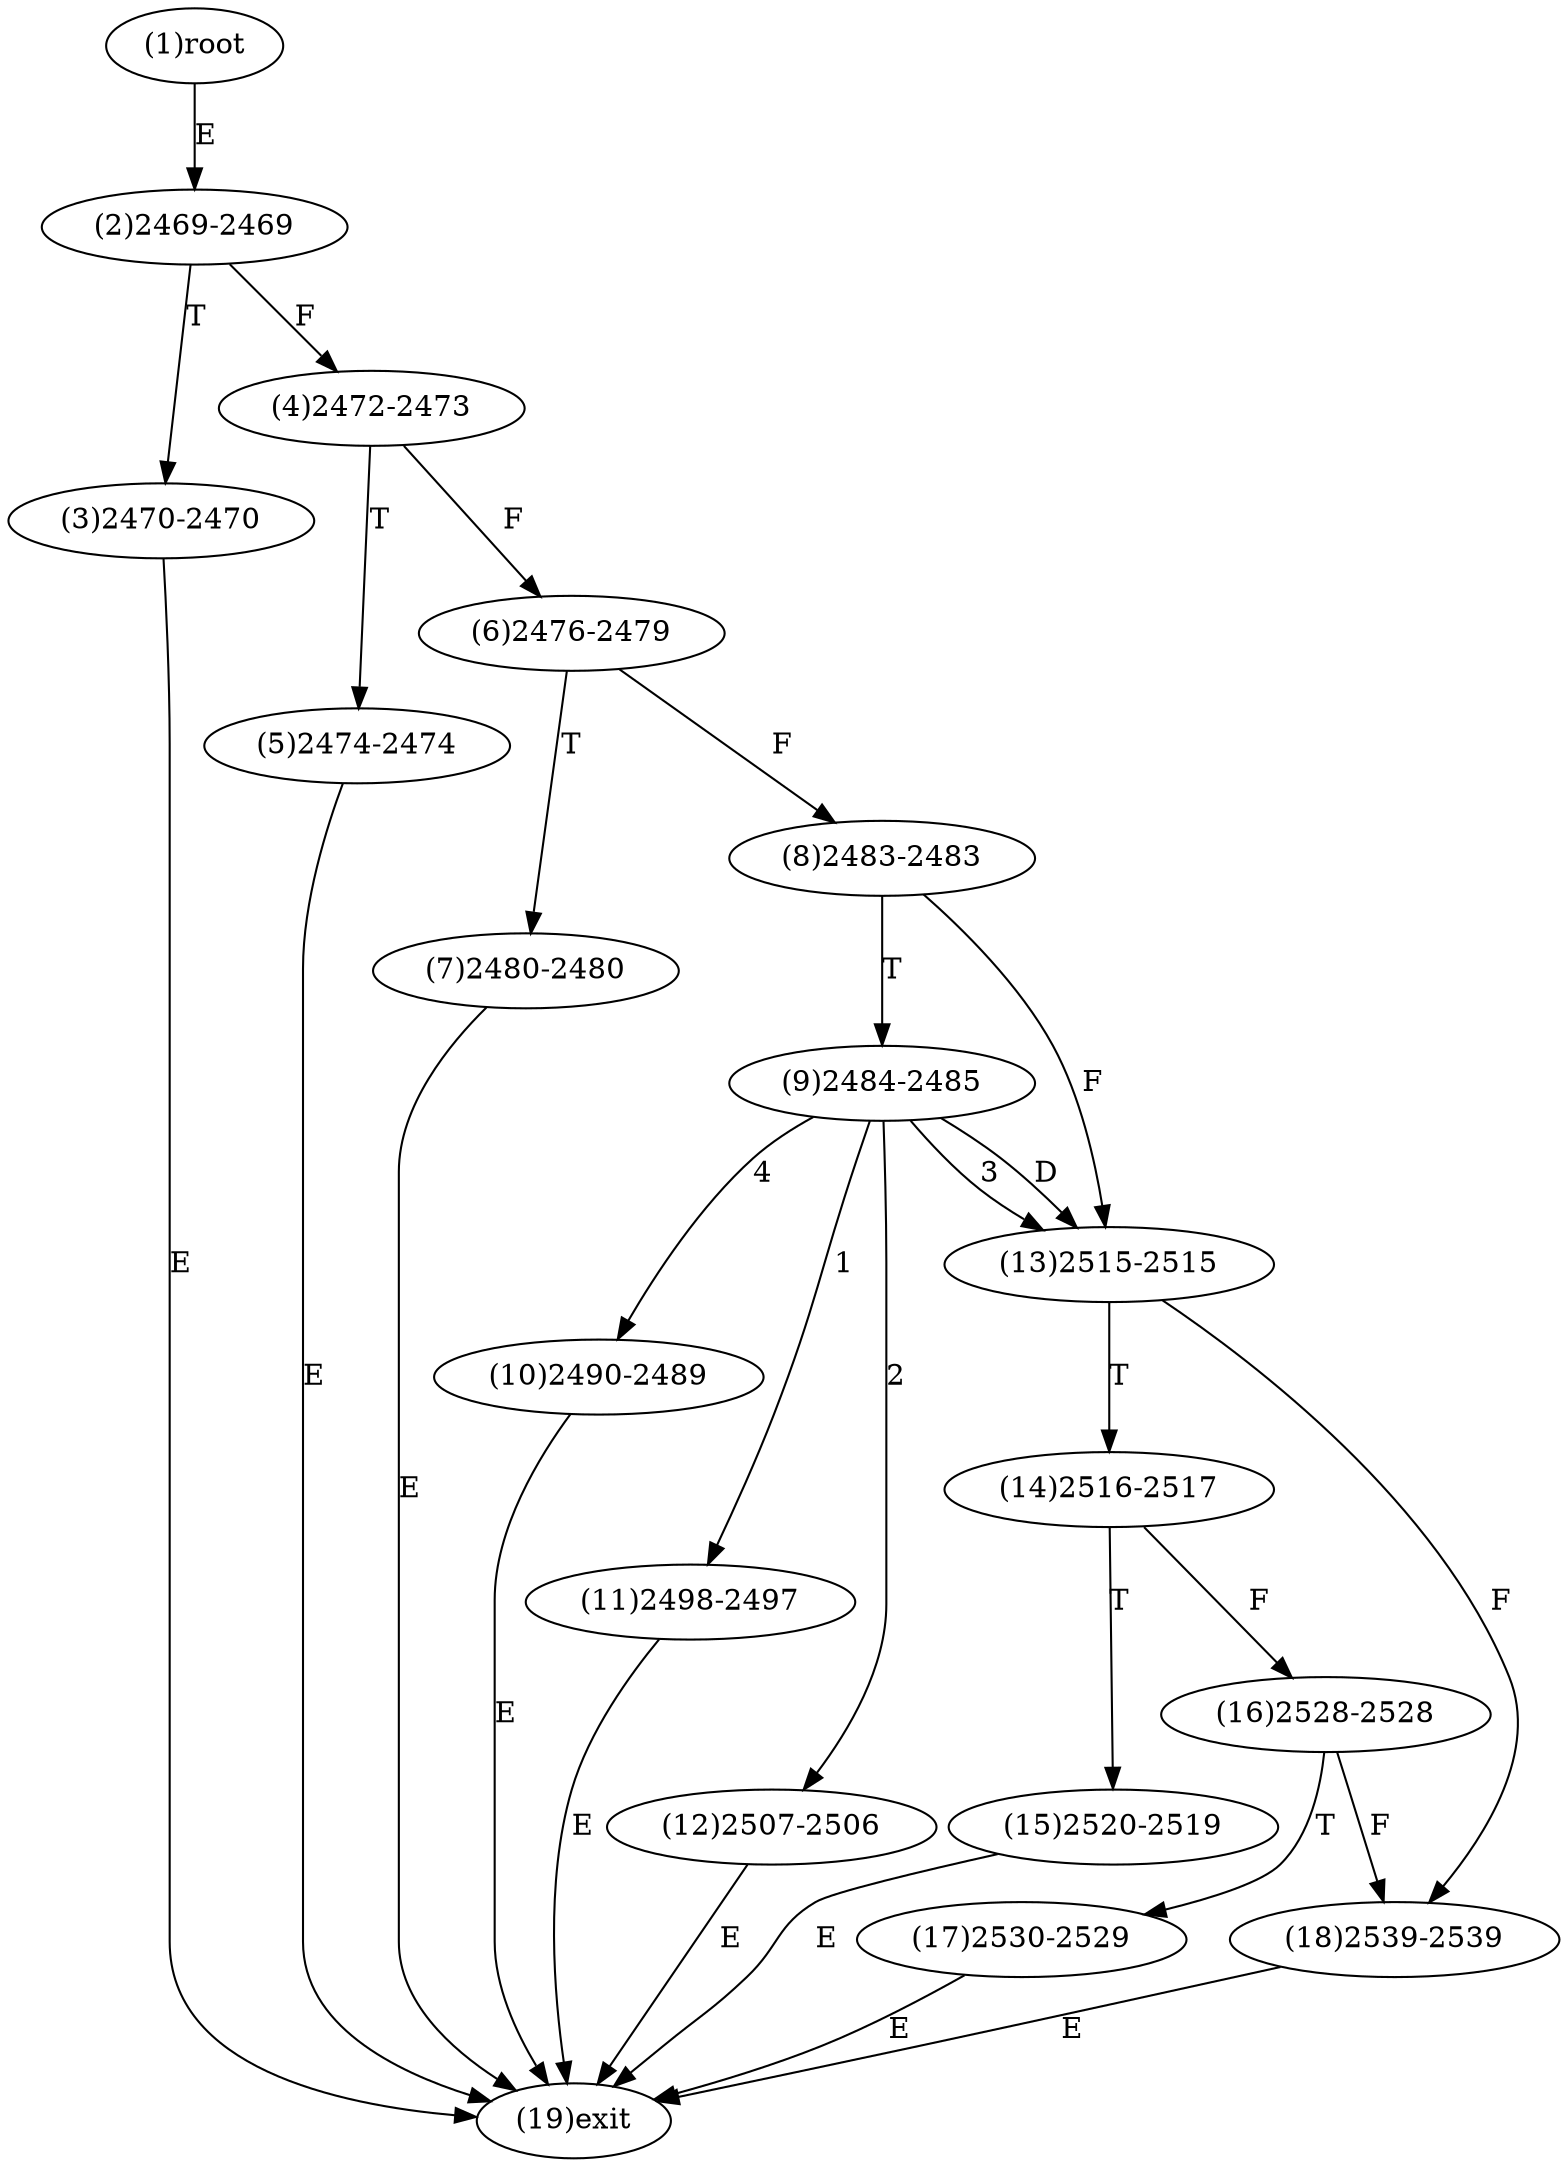 digraph "" { 
1[ label="(1)root"];
2[ label="(2)2469-2469"];
3[ label="(3)2470-2470"];
4[ label="(4)2472-2473"];
5[ label="(5)2474-2474"];
6[ label="(6)2476-2479"];
7[ label="(7)2480-2480"];
8[ label="(8)2483-2483"];
9[ label="(9)2484-2485"];
10[ label="(10)2490-2489"];
11[ label="(11)2498-2497"];
12[ label="(12)2507-2506"];
13[ label="(13)2515-2515"];
14[ label="(14)2516-2517"];
15[ label="(15)2520-2519"];
17[ label="(17)2530-2529"];
16[ label="(16)2528-2528"];
19[ label="(19)exit"];
18[ label="(18)2539-2539"];
1->2[ label="E"];
2->4[ label="F"];
2->3[ label="T"];
3->19[ label="E"];
4->6[ label="F"];
4->5[ label="T"];
5->19[ label="E"];
6->8[ label="F"];
6->7[ label="T"];
7->19[ label="E"];
8->13[ label="F"];
8->9[ label="T"];
9->11[ label="1"];
9->12[ label="2"];
9->13[ label="3"];
9->10[ label="4"];
9->13[ label="D"];
10->19[ label="E"];
11->19[ label="E"];
12->19[ label="E"];
13->18[ label="F"];
13->14[ label="T"];
14->16[ label="F"];
14->15[ label="T"];
15->19[ label="E"];
16->18[ label="F"];
16->17[ label="T"];
17->19[ label="E"];
18->19[ label="E"];
}